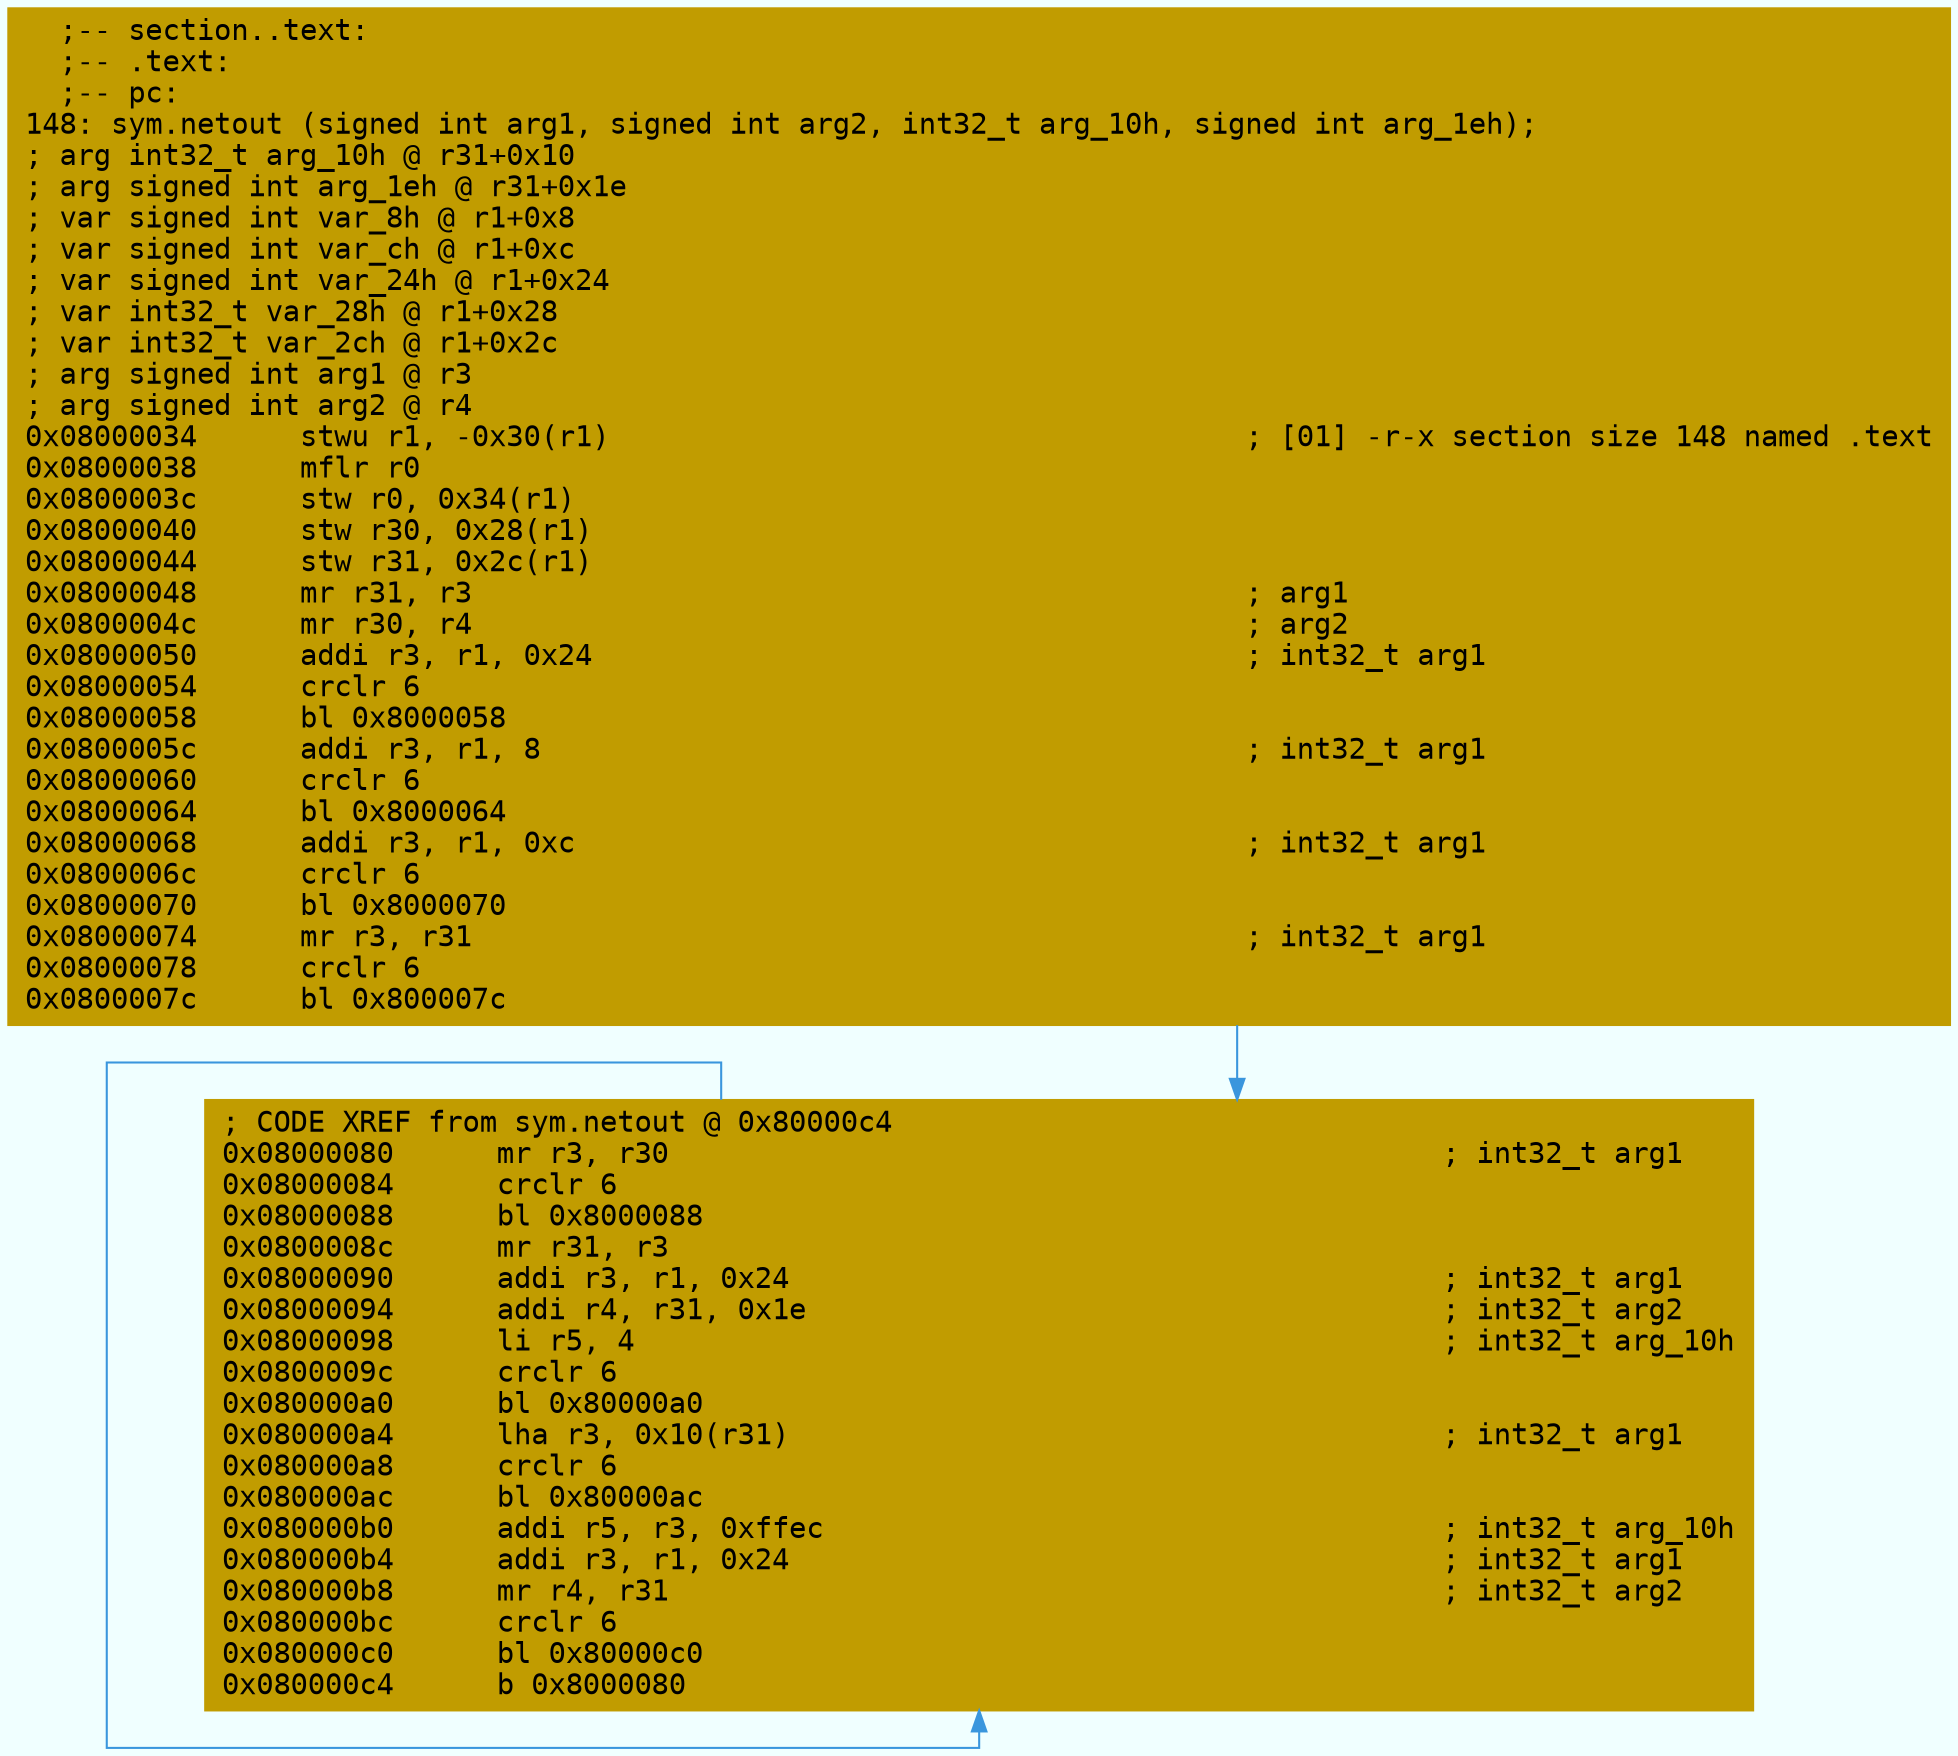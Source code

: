 digraph code {
	graph [bgcolor=azure fontsize=8 fontname="Courier" splines="ortho"];
	node [fillcolor=gray style=filled shape=box];
	edge [arrowhead="normal"];
	"0x08000034" [URL="sym.netout/0x08000034", fillcolor="#c19c00",color="#c19c00", fontname="Courier",label="  ;-- section..text:\l  ;-- .text:\l  ;-- pc:\l148: sym.netout (signed int arg1, signed int arg2, int32_t arg_10h, signed int arg_1eh);\l; arg int32_t arg_10h @ r31+0x10\l; arg signed int arg_1eh @ r31+0x1e\l; var signed int var_8h @ r1+0x8\l; var signed int var_ch @ r1+0xc\l; var signed int var_24h @ r1+0x24\l; var int32_t var_28h @ r1+0x28\l; var int32_t var_2ch @ r1+0x2c\l; arg signed int arg1 @ r3\l; arg signed int arg2 @ r4\l0x08000034      stwu r1, -0x30(r1)                                     ; [01] -r-x section size 148 named .text\l0x08000038      mflr r0\l0x0800003c      stw r0, 0x34(r1)\l0x08000040      stw r30, 0x28(r1)\l0x08000044      stw r31, 0x2c(r1)\l0x08000048      mr r31, r3                                             ; arg1\l0x0800004c      mr r30, r4                                             ; arg2\l0x08000050      addi r3, r1, 0x24                                      ; int32_t arg1\l0x08000054      crclr 6\l0x08000058      bl 0x8000058\l0x0800005c      addi r3, r1, 8                                         ; int32_t arg1\l0x08000060      crclr 6\l0x08000064      bl 0x8000064\l0x08000068      addi r3, r1, 0xc                                       ; int32_t arg1\l0x0800006c      crclr 6\l0x08000070      bl 0x8000070\l0x08000074      mr r3, r31                                             ; int32_t arg1\l0x08000078      crclr 6\l0x0800007c      bl 0x800007c\l"]
	"0x08000080" [URL="sym.netout/0x08000080", fillcolor="#c19c00",color="#c19c00", fontname="Courier",label="; CODE XREF from sym.netout @ 0x80000c4\l0x08000080      mr r3, r30                                             ; int32_t arg1\l0x08000084      crclr 6\l0x08000088      bl 0x8000088\l0x0800008c      mr r31, r3\l0x08000090      addi r3, r1, 0x24                                      ; int32_t arg1\l0x08000094      addi r4, r31, 0x1e                                     ; int32_t arg2\l0x08000098      li r5, 4                                               ; int32_t arg_10h\l0x0800009c      crclr 6\l0x080000a0      bl 0x80000a0\l0x080000a4      lha r3, 0x10(r31)                                      ; int32_t arg1\l0x080000a8      crclr 6\l0x080000ac      bl 0x80000ac\l0x080000b0      addi r5, r3, 0xffec                                    ; int32_t arg_10h\l0x080000b4      addi r3, r1, 0x24                                      ; int32_t arg1\l0x080000b8      mr r4, r31                                             ; int32_t arg2\l0x080000bc      crclr 6\l0x080000c0      bl 0x80000c0\l0x080000c4      b 0x8000080\l"]
        "0x08000034" -> "0x08000080" [color="#3a96dd"];
        "0x08000080" -> "0x08000080" [color="#3a96dd"];
}
